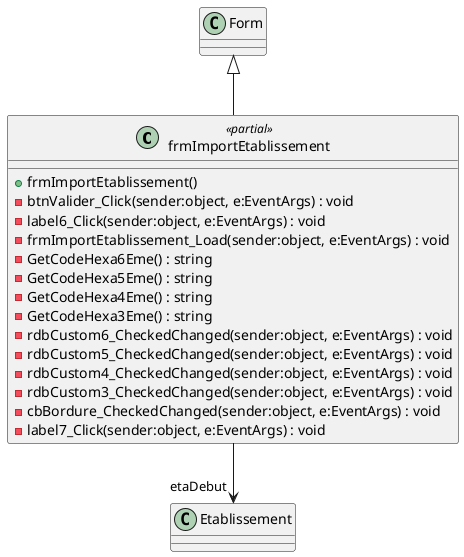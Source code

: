 @startuml
class frmImportEtablissement <<partial>> {
    + frmImportEtablissement()
    - btnValider_Click(sender:object, e:EventArgs) : void
    - label6_Click(sender:object, e:EventArgs) : void
    - frmImportEtablissement_Load(sender:object, e:EventArgs) : void
    - GetCodeHexa6Eme() : string
    - GetCodeHexa5Eme() : string
    - GetCodeHexa4Eme() : string
    - GetCodeHexa3Eme() : string
    - rdbCustom6_CheckedChanged(sender:object, e:EventArgs) : void
    - rdbCustom5_CheckedChanged(sender:object, e:EventArgs) : void
    - rdbCustom4_CheckedChanged(sender:object, e:EventArgs) : void
    - rdbCustom3_CheckedChanged(sender:object, e:EventArgs) : void
    - cbBordure_CheckedChanged(sender:object, e:EventArgs) : void
    - label7_Click(sender:object, e:EventArgs) : void
}
Form <|-- frmImportEtablissement
frmImportEtablissement --> "etaDebut" Etablissement
@enduml
